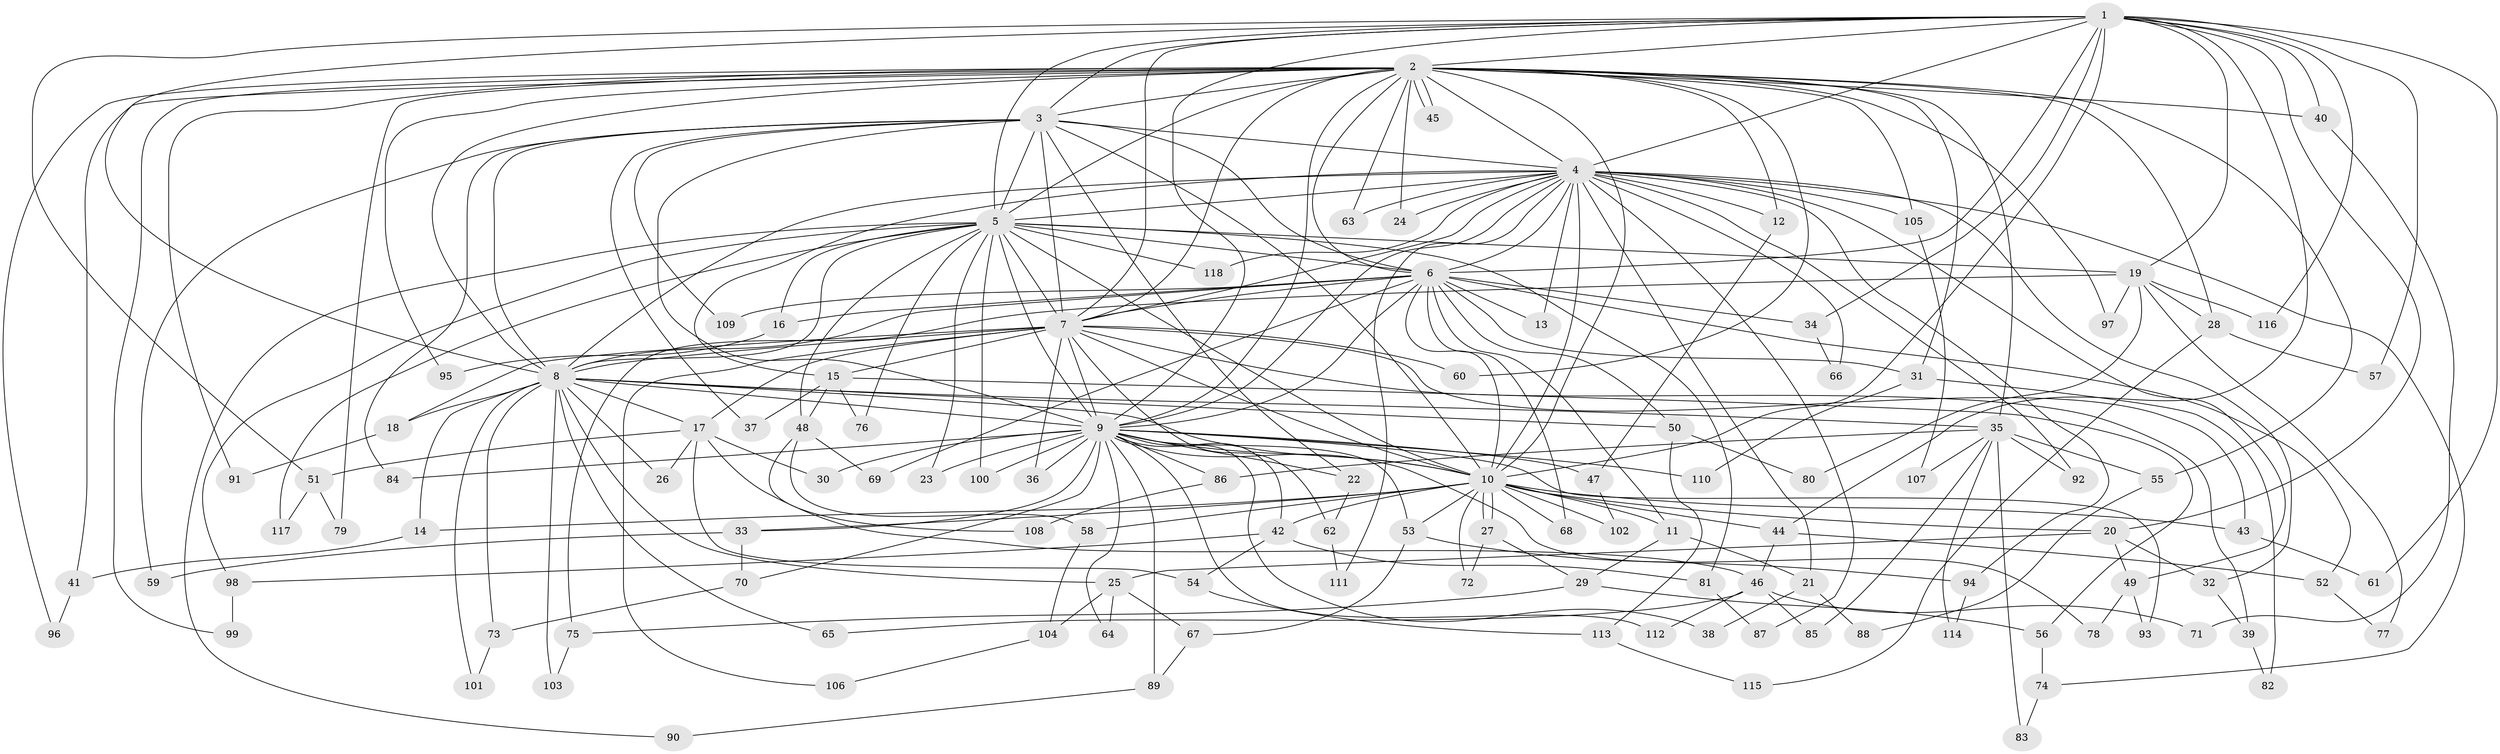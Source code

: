 // coarse degree distribution, {17: 0.012345679012345678, 26: 0.012345679012345678, 28: 0.012345679012345678, 33: 0.012345679012345678, 16: 0.024691358024691357, 20: 0.012345679012345678, 19: 0.012345679012345678, 4: 0.12345679012345678, 2: 0.43209876543209874, 7: 0.024691358024691357, 3: 0.18518518518518517, 8: 0.012345679012345678, 1: 0.024691358024691357, 5: 0.037037037037037035, 6: 0.04938271604938271, 9: 0.012345679012345678}
// Generated by graph-tools (version 1.1) at 2025/41/03/06/25 10:41:38]
// undirected, 118 vertices, 261 edges
graph export_dot {
graph [start="1"]
  node [color=gray90,style=filled];
  1;
  2;
  3;
  4;
  5;
  6;
  7;
  8;
  9;
  10;
  11;
  12;
  13;
  14;
  15;
  16;
  17;
  18;
  19;
  20;
  21;
  22;
  23;
  24;
  25;
  26;
  27;
  28;
  29;
  30;
  31;
  32;
  33;
  34;
  35;
  36;
  37;
  38;
  39;
  40;
  41;
  42;
  43;
  44;
  45;
  46;
  47;
  48;
  49;
  50;
  51;
  52;
  53;
  54;
  55;
  56;
  57;
  58;
  59;
  60;
  61;
  62;
  63;
  64;
  65;
  66;
  67;
  68;
  69;
  70;
  71;
  72;
  73;
  74;
  75;
  76;
  77;
  78;
  79;
  80;
  81;
  82;
  83;
  84;
  85;
  86;
  87;
  88;
  89;
  90;
  91;
  92;
  93;
  94;
  95;
  96;
  97;
  98;
  99;
  100;
  101;
  102;
  103;
  104;
  105;
  106;
  107;
  108;
  109;
  110;
  111;
  112;
  113;
  114;
  115;
  116;
  117;
  118;
  1 -- 2;
  1 -- 3;
  1 -- 4;
  1 -- 5;
  1 -- 6;
  1 -- 7;
  1 -- 8;
  1 -- 9;
  1 -- 10;
  1 -- 19;
  1 -- 20;
  1 -- 34;
  1 -- 40;
  1 -- 44;
  1 -- 51;
  1 -- 57;
  1 -- 61;
  1 -- 116;
  2 -- 3;
  2 -- 4;
  2 -- 5;
  2 -- 6;
  2 -- 7;
  2 -- 8;
  2 -- 9;
  2 -- 10;
  2 -- 12;
  2 -- 24;
  2 -- 28;
  2 -- 31;
  2 -- 35;
  2 -- 40;
  2 -- 41;
  2 -- 45;
  2 -- 45;
  2 -- 55;
  2 -- 60;
  2 -- 63;
  2 -- 79;
  2 -- 91;
  2 -- 95;
  2 -- 96;
  2 -- 97;
  2 -- 99;
  2 -- 105;
  3 -- 4;
  3 -- 5;
  3 -- 6;
  3 -- 7;
  3 -- 8;
  3 -- 9;
  3 -- 10;
  3 -- 22;
  3 -- 37;
  3 -- 59;
  3 -- 84;
  3 -- 109;
  4 -- 5;
  4 -- 6;
  4 -- 7;
  4 -- 8;
  4 -- 9;
  4 -- 10;
  4 -- 12;
  4 -- 13;
  4 -- 15;
  4 -- 21;
  4 -- 24;
  4 -- 32;
  4 -- 49;
  4 -- 63;
  4 -- 66;
  4 -- 74;
  4 -- 87;
  4 -- 92;
  4 -- 94;
  4 -- 105;
  4 -- 111;
  4 -- 118;
  5 -- 6;
  5 -- 7;
  5 -- 8;
  5 -- 9;
  5 -- 10;
  5 -- 16;
  5 -- 19;
  5 -- 23;
  5 -- 48;
  5 -- 76;
  5 -- 81;
  5 -- 90;
  5 -- 98;
  5 -- 100;
  5 -- 117;
  5 -- 118;
  6 -- 7;
  6 -- 8;
  6 -- 9;
  6 -- 10;
  6 -- 11;
  6 -- 13;
  6 -- 16;
  6 -- 31;
  6 -- 34;
  6 -- 50;
  6 -- 52;
  6 -- 68;
  6 -- 69;
  6 -- 109;
  7 -- 8;
  7 -- 9;
  7 -- 10;
  7 -- 15;
  7 -- 17;
  7 -- 18;
  7 -- 36;
  7 -- 39;
  7 -- 43;
  7 -- 60;
  7 -- 62;
  7 -- 106;
  8 -- 9;
  8 -- 10;
  8 -- 14;
  8 -- 17;
  8 -- 18;
  8 -- 25;
  8 -- 26;
  8 -- 35;
  8 -- 50;
  8 -- 65;
  8 -- 73;
  8 -- 101;
  8 -- 103;
  9 -- 10;
  9 -- 22;
  9 -- 23;
  9 -- 30;
  9 -- 33;
  9 -- 36;
  9 -- 38;
  9 -- 42;
  9 -- 47;
  9 -- 53;
  9 -- 64;
  9 -- 70;
  9 -- 78;
  9 -- 84;
  9 -- 86;
  9 -- 89;
  9 -- 93;
  9 -- 100;
  9 -- 110;
  9 -- 112;
  10 -- 11;
  10 -- 14;
  10 -- 20;
  10 -- 27;
  10 -- 27;
  10 -- 33;
  10 -- 42;
  10 -- 43;
  10 -- 44;
  10 -- 53;
  10 -- 58;
  10 -- 68;
  10 -- 72;
  10 -- 102;
  11 -- 21;
  11 -- 29;
  12 -- 47;
  14 -- 41;
  15 -- 37;
  15 -- 48;
  15 -- 56;
  15 -- 76;
  16 -- 95;
  17 -- 26;
  17 -- 30;
  17 -- 46;
  17 -- 51;
  17 -- 54;
  18 -- 91;
  19 -- 28;
  19 -- 75;
  19 -- 77;
  19 -- 80;
  19 -- 97;
  19 -- 116;
  20 -- 25;
  20 -- 32;
  20 -- 49;
  21 -- 38;
  21 -- 88;
  22 -- 62;
  25 -- 64;
  25 -- 67;
  25 -- 104;
  27 -- 29;
  27 -- 72;
  28 -- 57;
  28 -- 115;
  29 -- 56;
  29 -- 75;
  31 -- 82;
  31 -- 110;
  32 -- 39;
  33 -- 59;
  33 -- 70;
  34 -- 66;
  35 -- 55;
  35 -- 83;
  35 -- 85;
  35 -- 86;
  35 -- 92;
  35 -- 107;
  35 -- 114;
  39 -- 82;
  40 -- 71;
  41 -- 96;
  42 -- 54;
  42 -- 81;
  42 -- 98;
  43 -- 61;
  44 -- 46;
  44 -- 52;
  46 -- 65;
  46 -- 71;
  46 -- 85;
  46 -- 112;
  47 -- 102;
  48 -- 58;
  48 -- 69;
  48 -- 108;
  49 -- 78;
  49 -- 93;
  50 -- 80;
  50 -- 113;
  51 -- 79;
  51 -- 117;
  52 -- 77;
  53 -- 67;
  53 -- 94;
  54 -- 113;
  55 -- 88;
  56 -- 74;
  58 -- 104;
  62 -- 111;
  67 -- 89;
  70 -- 73;
  73 -- 101;
  74 -- 83;
  75 -- 103;
  81 -- 87;
  86 -- 108;
  89 -- 90;
  94 -- 114;
  98 -- 99;
  104 -- 106;
  105 -- 107;
  113 -- 115;
}
